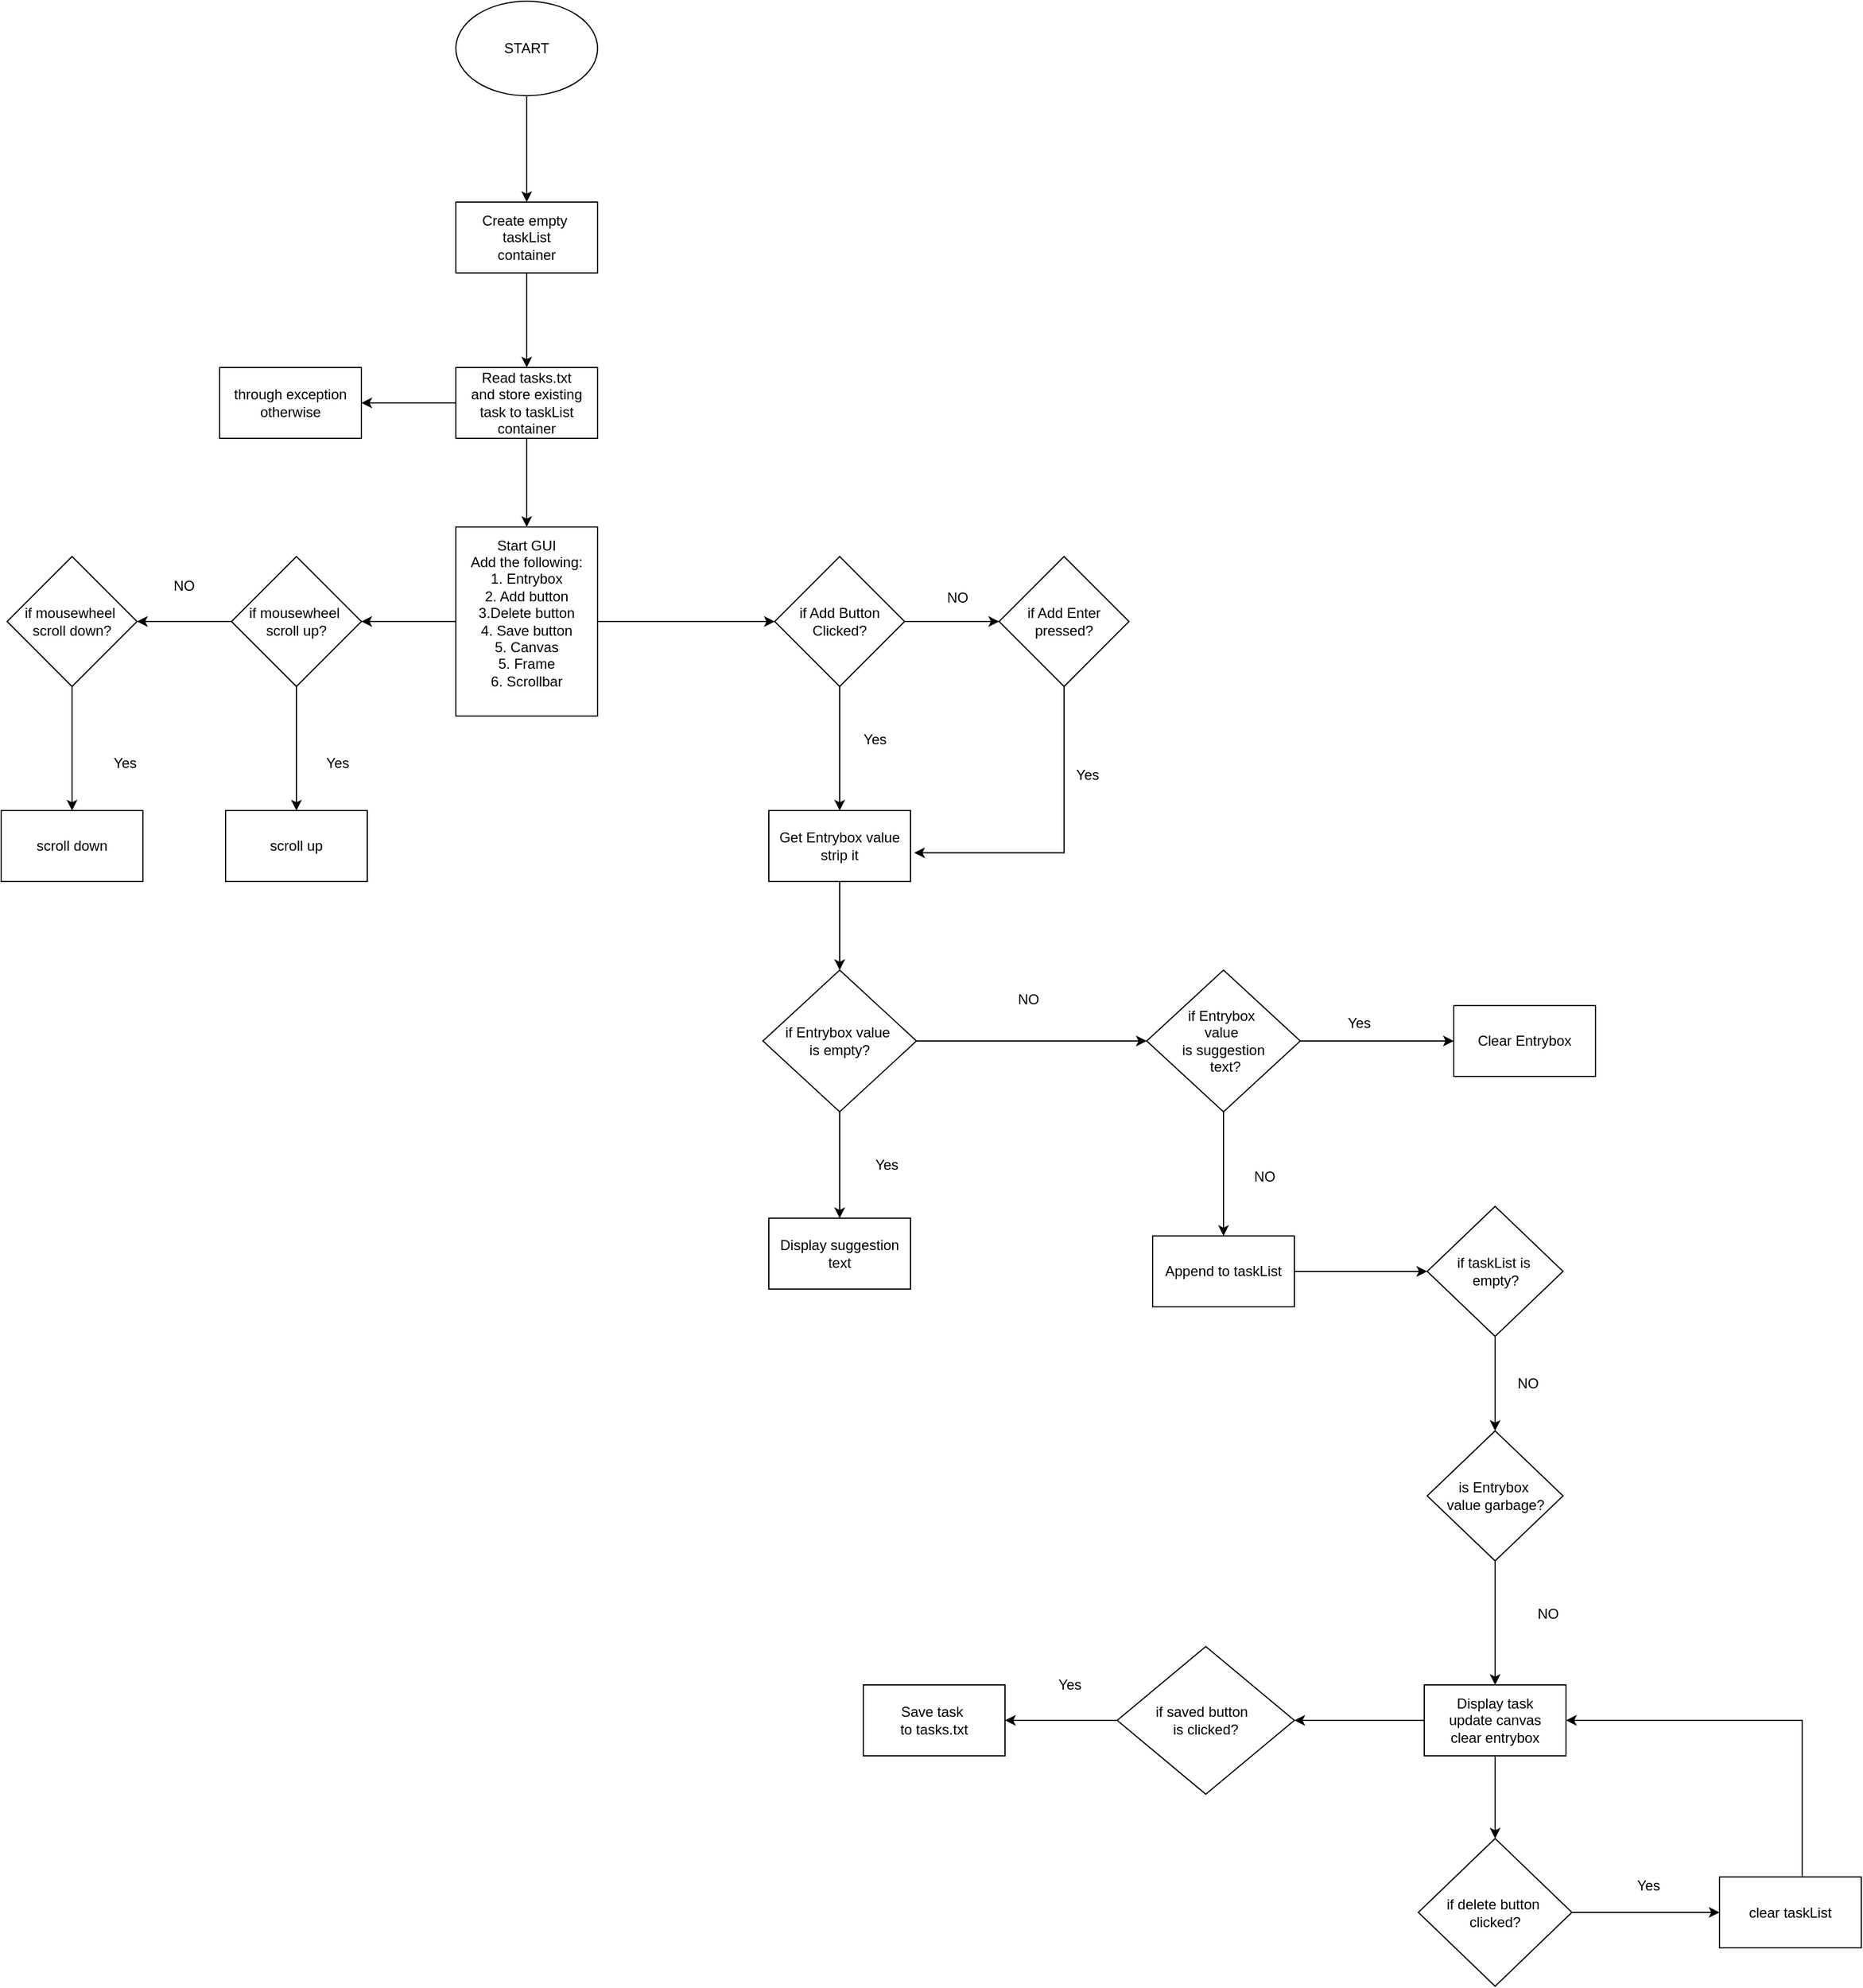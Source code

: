 <mxfile version="28.0.6">
  <diagram name="Page-1" id="t4jr2CazCHBSYipKXDP1">
    <mxGraphModel dx="2153" dy="648" grid="1" gridSize="10" guides="1" tooltips="1" connect="1" arrows="1" fold="1" page="1" pageScale="1" pageWidth="850" pageHeight="1100" math="0" shadow="0">
      <root>
        <mxCell id="0" />
        <mxCell id="1" parent="0" />
        <mxCell id="P6rrp62H0e0a-rnMEUG--3" value="" style="edgeStyle=orthogonalEdgeStyle;rounded=0;orthogonalLoop=1;jettySize=auto;html=1;" edge="1" parent="1" source="P6rrp62H0e0a-rnMEUG--1" target="P6rrp62H0e0a-rnMEUG--2">
          <mxGeometry relative="1" as="geometry" />
        </mxCell>
        <mxCell id="P6rrp62H0e0a-rnMEUG--1" value="START" style="ellipse;whiteSpace=wrap;html=1;" vertex="1" parent="1">
          <mxGeometry x="380" y="70" width="120" height="80" as="geometry" />
        </mxCell>
        <mxCell id="P6rrp62H0e0a-rnMEUG--5" value="" style="edgeStyle=orthogonalEdgeStyle;rounded=0;orthogonalLoop=1;jettySize=auto;html=1;" edge="1" parent="1" source="P6rrp62H0e0a-rnMEUG--2" target="P6rrp62H0e0a-rnMEUG--4">
          <mxGeometry relative="1" as="geometry" />
        </mxCell>
        <mxCell id="P6rrp62H0e0a-rnMEUG--2" value="Create empty&amp;nbsp;&lt;div&gt;taskList&lt;div&gt;container&lt;/div&gt;&lt;/div&gt;" style="whiteSpace=wrap;html=1;" vertex="1" parent="1">
          <mxGeometry x="380" y="240" width="120" height="60" as="geometry" />
        </mxCell>
        <mxCell id="P6rrp62H0e0a-rnMEUG--7" value="" style="edgeStyle=orthogonalEdgeStyle;rounded=0;orthogonalLoop=1;jettySize=auto;html=1;" edge="1" parent="1" source="P6rrp62H0e0a-rnMEUG--4" target="P6rrp62H0e0a-rnMEUG--6">
          <mxGeometry relative="1" as="geometry" />
        </mxCell>
        <mxCell id="P6rrp62H0e0a-rnMEUG--9" value="" style="edgeStyle=orthogonalEdgeStyle;rounded=0;orthogonalLoop=1;jettySize=auto;html=1;" edge="1" parent="1" source="P6rrp62H0e0a-rnMEUG--4" target="P6rrp62H0e0a-rnMEUG--8">
          <mxGeometry relative="1" as="geometry" />
        </mxCell>
        <mxCell id="P6rrp62H0e0a-rnMEUG--4" value="Read tasks.txt&lt;div&gt;and store existing task to&amp;nbsp;&lt;span style=&quot;background-color: transparent; color: light-dark(rgb(0, 0, 0), rgb(255, 255, 255));&quot;&gt;taskList&lt;/span&gt;&lt;/div&gt;&lt;div&gt;container&lt;/div&gt;" style="whiteSpace=wrap;html=1;" vertex="1" parent="1">
          <mxGeometry x="380" y="380" width="120" height="60" as="geometry" />
        </mxCell>
        <mxCell id="P6rrp62H0e0a-rnMEUG--6" value="through exception otherwise" style="whiteSpace=wrap;html=1;" vertex="1" parent="1">
          <mxGeometry x="180" y="380" width="120" height="60" as="geometry" />
        </mxCell>
        <mxCell id="P6rrp62H0e0a-rnMEUG--11" value="" style="edgeStyle=orthogonalEdgeStyle;rounded=0;orthogonalLoop=1;jettySize=auto;html=1;" edge="1" parent="1" source="P6rrp62H0e0a-rnMEUG--8" target="P6rrp62H0e0a-rnMEUG--10">
          <mxGeometry relative="1" as="geometry" />
        </mxCell>
        <mxCell id="P6rrp62H0e0a-rnMEUG--60" value="" style="edgeStyle=orthogonalEdgeStyle;rounded=0;orthogonalLoop=1;jettySize=auto;html=1;" edge="1" parent="1" source="P6rrp62H0e0a-rnMEUG--8" target="P6rrp62H0e0a-rnMEUG--59">
          <mxGeometry relative="1" as="geometry" />
        </mxCell>
        <mxCell id="P6rrp62H0e0a-rnMEUG--8" value="Start GUI&lt;div&gt;Add the following:&lt;/div&gt;&lt;div&gt;1. Entrybox&lt;/div&gt;&lt;div&gt;2. Add button&lt;/div&gt;&lt;div&gt;3.Delete button&lt;/div&gt;&lt;div&gt;4. Save button&lt;/div&gt;&lt;div&gt;5. Canvas&lt;/div&gt;&lt;div&gt;5. Frame&lt;/div&gt;&lt;div&gt;6. Scrollbar&lt;/div&gt;&lt;div&gt;&lt;br&gt;&lt;/div&gt;" style="whiteSpace=wrap;html=1;" vertex="1" parent="1">
          <mxGeometry x="380" y="515" width="120" height="160" as="geometry" />
        </mxCell>
        <mxCell id="P6rrp62H0e0a-rnMEUG--13" value="" style="edgeStyle=orthogonalEdgeStyle;rounded=0;orthogonalLoop=1;jettySize=auto;html=1;" edge="1" parent="1" source="P6rrp62H0e0a-rnMEUG--10" target="P6rrp62H0e0a-rnMEUG--12">
          <mxGeometry relative="1" as="geometry" />
        </mxCell>
        <mxCell id="P6rrp62H0e0a-rnMEUG--16" value="" style="edgeStyle=orthogonalEdgeStyle;rounded=0;orthogonalLoop=1;jettySize=auto;html=1;" edge="1" parent="1" source="P6rrp62H0e0a-rnMEUG--10" target="P6rrp62H0e0a-rnMEUG--15">
          <mxGeometry relative="1" as="geometry" />
        </mxCell>
        <mxCell id="P6rrp62H0e0a-rnMEUG--10" value="if Add Button Clicked?" style="rhombus;whiteSpace=wrap;html=1;" vertex="1" parent="1">
          <mxGeometry x="650" y="540" width="110" height="110" as="geometry" />
        </mxCell>
        <mxCell id="P6rrp62H0e0a-rnMEUG--12" value="if Add Enter pressed?" style="rhombus;whiteSpace=wrap;html=1;" vertex="1" parent="1">
          <mxGeometry x="840" y="540" width="110" height="110" as="geometry" />
        </mxCell>
        <mxCell id="P6rrp62H0e0a-rnMEUG--14" value="NO" style="text;html=1;align=center;verticalAlign=middle;whiteSpace=wrap;rounded=0;" vertex="1" parent="1">
          <mxGeometry x="775" y="560" width="60" height="30" as="geometry" />
        </mxCell>
        <mxCell id="P6rrp62H0e0a-rnMEUG--19" value="" style="edgeStyle=orthogonalEdgeStyle;rounded=0;orthogonalLoop=1;jettySize=auto;html=1;" edge="1" parent="1" source="P6rrp62H0e0a-rnMEUG--15" target="P6rrp62H0e0a-rnMEUG--18">
          <mxGeometry relative="1" as="geometry" />
        </mxCell>
        <mxCell id="P6rrp62H0e0a-rnMEUG--15" value="Get Entrybox value&lt;div&gt;strip it&lt;/div&gt;" style="whiteSpace=wrap;html=1;" vertex="1" parent="1">
          <mxGeometry x="645" y="755" width="120" height="60" as="geometry" />
        </mxCell>
        <mxCell id="P6rrp62H0e0a-rnMEUG--17" value="Yes" style="text;html=1;align=center;verticalAlign=middle;whiteSpace=wrap;rounded=0;" vertex="1" parent="1">
          <mxGeometry x="705" y="680" width="60" height="30" as="geometry" />
        </mxCell>
        <mxCell id="P6rrp62H0e0a-rnMEUG--21" value="" style="edgeStyle=orthogonalEdgeStyle;rounded=0;orthogonalLoop=1;jettySize=auto;html=1;" edge="1" parent="1" source="P6rrp62H0e0a-rnMEUG--18" target="P6rrp62H0e0a-rnMEUG--20">
          <mxGeometry relative="1" as="geometry" />
        </mxCell>
        <mxCell id="P6rrp62H0e0a-rnMEUG--30" value="" style="edgeStyle=orthogonalEdgeStyle;rounded=0;orthogonalLoop=1;jettySize=auto;html=1;" edge="1" parent="1" source="P6rrp62H0e0a-rnMEUG--18" target="P6rrp62H0e0a-rnMEUG--29">
          <mxGeometry relative="1" as="geometry" />
        </mxCell>
        <mxCell id="P6rrp62H0e0a-rnMEUG--18" value="if Entrybox value&amp;nbsp;&lt;div&gt;is empty?&lt;/div&gt;" style="rhombus;whiteSpace=wrap;html=1;" vertex="1" parent="1">
          <mxGeometry x="640" y="890" width="130" height="120" as="geometry" />
        </mxCell>
        <mxCell id="P6rrp62H0e0a-rnMEUG--20" value="Display suggestion text" style="whiteSpace=wrap;html=1;" vertex="1" parent="1">
          <mxGeometry x="645" y="1100" width="120" height="60" as="geometry" />
        </mxCell>
        <mxCell id="P6rrp62H0e0a-rnMEUG--22" style="edgeStyle=orthogonalEdgeStyle;rounded=0;orthogonalLoop=1;jettySize=auto;html=1;entryX=1.026;entryY=0.595;entryDx=0;entryDy=0;entryPerimeter=0;" edge="1" parent="1" source="P6rrp62H0e0a-rnMEUG--12" target="P6rrp62H0e0a-rnMEUG--15">
          <mxGeometry relative="1" as="geometry">
            <Array as="points">
              <mxPoint x="895" y="791" />
            </Array>
          </mxGeometry>
        </mxCell>
        <mxCell id="P6rrp62H0e0a-rnMEUG--23" value="Yes" style="text;html=1;align=center;verticalAlign=middle;whiteSpace=wrap;rounded=0;" vertex="1" parent="1">
          <mxGeometry x="885" y="710" width="60" height="30" as="geometry" />
        </mxCell>
        <mxCell id="P6rrp62H0e0a-rnMEUG--28" value="Yes" style="text;html=1;align=center;verticalAlign=middle;whiteSpace=wrap;rounded=0;" vertex="1" parent="1">
          <mxGeometry x="715" y="1040" width="60" height="30" as="geometry" />
        </mxCell>
        <mxCell id="P6rrp62H0e0a-rnMEUG--33" value="" style="edgeStyle=orthogonalEdgeStyle;rounded=0;orthogonalLoop=1;jettySize=auto;html=1;" edge="1" parent="1" source="P6rrp62H0e0a-rnMEUG--29" target="P6rrp62H0e0a-rnMEUG--32">
          <mxGeometry relative="1" as="geometry" />
        </mxCell>
        <mxCell id="P6rrp62H0e0a-rnMEUG--36" value="" style="edgeStyle=orthogonalEdgeStyle;rounded=0;orthogonalLoop=1;jettySize=auto;html=1;" edge="1" parent="1" source="P6rrp62H0e0a-rnMEUG--29" target="P6rrp62H0e0a-rnMEUG--35">
          <mxGeometry relative="1" as="geometry" />
        </mxCell>
        <mxCell id="P6rrp62H0e0a-rnMEUG--29" value="if Entrybox&amp;nbsp;&lt;div&gt;value&amp;nbsp;&lt;div&gt;is suggestion&lt;/div&gt;&lt;div&gt;&amp;nbsp;text?&lt;/div&gt;&lt;/div&gt;" style="rhombus;whiteSpace=wrap;html=1;" vertex="1" parent="1">
          <mxGeometry x="965" y="890" width="130" height="120" as="geometry" />
        </mxCell>
        <mxCell id="P6rrp62H0e0a-rnMEUG--31" value="NO" style="text;html=1;align=center;verticalAlign=middle;whiteSpace=wrap;rounded=0;" vertex="1" parent="1">
          <mxGeometry x="835" y="900" width="60" height="30" as="geometry" />
        </mxCell>
        <mxCell id="P6rrp62H0e0a-rnMEUG--39" value="" style="edgeStyle=orthogonalEdgeStyle;rounded=0;orthogonalLoop=1;jettySize=auto;html=1;" edge="1" parent="1" source="P6rrp62H0e0a-rnMEUG--32" target="P6rrp62H0e0a-rnMEUG--38">
          <mxGeometry relative="1" as="geometry" />
        </mxCell>
        <mxCell id="P6rrp62H0e0a-rnMEUG--32" value="Append to taskList" style="whiteSpace=wrap;html=1;" vertex="1" parent="1">
          <mxGeometry x="970" y="1115" width="120" height="60" as="geometry" />
        </mxCell>
        <mxCell id="P6rrp62H0e0a-rnMEUG--34" value="NO" style="text;html=1;align=center;verticalAlign=middle;whiteSpace=wrap;rounded=0;" vertex="1" parent="1">
          <mxGeometry x="1035" y="1050" width="60" height="30" as="geometry" />
        </mxCell>
        <mxCell id="P6rrp62H0e0a-rnMEUG--35" value="Clear Entrybox" style="whiteSpace=wrap;html=1;" vertex="1" parent="1">
          <mxGeometry x="1225" y="920" width="120" height="60" as="geometry" />
        </mxCell>
        <mxCell id="P6rrp62H0e0a-rnMEUG--37" value="Yes" style="text;html=1;align=center;verticalAlign=middle;whiteSpace=wrap;rounded=0;" vertex="1" parent="1">
          <mxGeometry x="1115" y="920" width="60" height="30" as="geometry" />
        </mxCell>
        <mxCell id="P6rrp62H0e0a-rnMEUG--41" value="" style="edgeStyle=orthogonalEdgeStyle;rounded=0;orthogonalLoop=1;jettySize=auto;html=1;" edge="1" parent="1" source="P6rrp62H0e0a-rnMEUG--38" target="P6rrp62H0e0a-rnMEUG--40">
          <mxGeometry relative="1" as="geometry" />
        </mxCell>
        <mxCell id="P6rrp62H0e0a-rnMEUG--38" value="if taskList is&amp;nbsp;&lt;div&gt;empty?&lt;/div&gt;" style="rhombus;whiteSpace=wrap;html=1;" vertex="1" parent="1">
          <mxGeometry x="1202.5" y="1090" width="115" height="110" as="geometry" />
        </mxCell>
        <mxCell id="P6rrp62H0e0a-rnMEUG--43" value="" style="edgeStyle=orthogonalEdgeStyle;rounded=0;orthogonalLoop=1;jettySize=auto;html=1;" edge="1" parent="1" source="P6rrp62H0e0a-rnMEUG--40" target="P6rrp62H0e0a-rnMEUG--42">
          <mxGeometry relative="1" as="geometry" />
        </mxCell>
        <mxCell id="P6rrp62H0e0a-rnMEUG--40" value="is Entrybox&amp;nbsp;&lt;div&gt;value garbage?&lt;/div&gt;" style="rhombus;whiteSpace=wrap;html=1;" vertex="1" parent="1">
          <mxGeometry x="1202.5" y="1280" width="115" height="110" as="geometry" />
        </mxCell>
        <mxCell id="P6rrp62H0e0a-rnMEUG--49" value="" style="edgeStyle=orthogonalEdgeStyle;rounded=0;orthogonalLoop=1;jettySize=auto;html=1;" edge="1" parent="1" source="P6rrp62H0e0a-rnMEUG--42" target="P6rrp62H0e0a-rnMEUG--48">
          <mxGeometry relative="1" as="geometry" />
        </mxCell>
        <mxCell id="P6rrp62H0e0a-rnMEUG--54" value="" style="edgeStyle=orthogonalEdgeStyle;rounded=0;orthogonalLoop=1;jettySize=auto;html=1;" edge="1" parent="1" source="P6rrp62H0e0a-rnMEUG--42" target="P6rrp62H0e0a-rnMEUG--53">
          <mxGeometry relative="1" as="geometry" />
        </mxCell>
        <mxCell id="P6rrp62H0e0a-rnMEUG--42" value="Display task&lt;div&gt;update canvas&lt;/div&gt;&lt;div&gt;clear entrybox&lt;/div&gt;" style="whiteSpace=wrap;html=1;" vertex="1" parent="1">
          <mxGeometry x="1200" y="1495" width="120" height="60" as="geometry" />
        </mxCell>
        <mxCell id="P6rrp62H0e0a-rnMEUG--46" value="NO" style="text;html=1;align=center;verticalAlign=middle;whiteSpace=wrap;rounded=0;" vertex="1" parent="1">
          <mxGeometry x="1257.5" y="1225" width="60" height="30" as="geometry" />
        </mxCell>
        <mxCell id="P6rrp62H0e0a-rnMEUG--47" value="NO" style="text;html=1;align=center;verticalAlign=middle;whiteSpace=wrap;rounded=0;" vertex="1" parent="1">
          <mxGeometry x="1275" y="1420" width="60" height="30" as="geometry" />
        </mxCell>
        <mxCell id="P6rrp62H0e0a-rnMEUG--51" value="" style="edgeStyle=orthogonalEdgeStyle;rounded=0;orthogonalLoop=1;jettySize=auto;html=1;" edge="1" parent="1" source="P6rrp62H0e0a-rnMEUG--48" target="P6rrp62H0e0a-rnMEUG--50">
          <mxGeometry relative="1" as="geometry" />
        </mxCell>
        <mxCell id="P6rrp62H0e0a-rnMEUG--48" value="if saved button&amp;nbsp;&amp;nbsp;&lt;div&gt;i&lt;span style=&quot;background-color: transparent; color: light-dark(rgb(0, 0, 0), rgb(255, 255, 255));&quot;&gt;s clicked?&lt;/span&gt;&lt;/div&gt;" style="rhombus;whiteSpace=wrap;html=1;" vertex="1" parent="1">
          <mxGeometry x="940" y="1462.5" width="150" height="125" as="geometry" />
        </mxCell>
        <mxCell id="P6rrp62H0e0a-rnMEUG--50" value="Save task&amp;nbsp;&lt;div&gt;to tasks.txt&lt;/div&gt;" style="whiteSpace=wrap;html=1;" vertex="1" parent="1">
          <mxGeometry x="725" y="1495" width="120" height="60" as="geometry" />
        </mxCell>
        <mxCell id="P6rrp62H0e0a-rnMEUG--52" value="Yes" style="text;html=1;align=center;verticalAlign=middle;whiteSpace=wrap;rounded=0;" vertex="1" parent="1">
          <mxGeometry x="870" y="1470" width="60" height="50" as="geometry" />
        </mxCell>
        <mxCell id="P6rrp62H0e0a-rnMEUG--56" value="" style="edgeStyle=orthogonalEdgeStyle;rounded=0;orthogonalLoop=1;jettySize=auto;html=1;" edge="1" parent="1" source="P6rrp62H0e0a-rnMEUG--53" target="P6rrp62H0e0a-rnMEUG--55">
          <mxGeometry relative="1" as="geometry" />
        </mxCell>
        <mxCell id="P6rrp62H0e0a-rnMEUG--53" value="if delete button&amp;nbsp;&lt;div&gt;clicked?&lt;/div&gt;" style="rhombus;whiteSpace=wrap;html=1;" vertex="1" parent="1">
          <mxGeometry x="1195" y="1625" width="130" height="125" as="geometry" />
        </mxCell>
        <mxCell id="P6rrp62H0e0a-rnMEUG--57" style="edgeStyle=orthogonalEdgeStyle;rounded=0;orthogonalLoop=1;jettySize=auto;html=1;entryX=1;entryY=0.5;entryDx=0;entryDy=0;" edge="1" parent="1" source="P6rrp62H0e0a-rnMEUG--55" target="P6rrp62H0e0a-rnMEUG--42">
          <mxGeometry relative="1" as="geometry">
            <Array as="points">
              <mxPoint x="1520" y="1525" />
            </Array>
          </mxGeometry>
        </mxCell>
        <mxCell id="P6rrp62H0e0a-rnMEUG--55" value="clear taskList" style="whiteSpace=wrap;html=1;" vertex="1" parent="1">
          <mxGeometry x="1450" y="1657.5" width="120" height="60" as="geometry" />
        </mxCell>
        <mxCell id="P6rrp62H0e0a-rnMEUG--58" value="Yes" style="text;html=1;align=center;verticalAlign=middle;whiteSpace=wrap;rounded=0;" vertex="1" parent="1">
          <mxGeometry x="1360" y="1640" width="60" height="50" as="geometry" />
        </mxCell>
        <mxCell id="P6rrp62H0e0a-rnMEUG--62" value="" style="edgeStyle=orthogonalEdgeStyle;rounded=0;orthogonalLoop=1;jettySize=auto;html=1;" edge="1" parent="1" source="P6rrp62H0e0a-rnMEUG--59" target="P6rrp62H0e0a-rnMEUG--61">
          <mxGeometry relative="1" as="geometry" />
        </mxCell>
        <mxCell id="P6rrp62H0e0a-rnMEUG--70" value="" style="edgeStyle=orthogonalEdgeStyle;rounded=0;orthogonalLoop=1;jettySize=auto;html=1;" edge="1" parent="1" source="P6rrp62H0e0a-rnMEUG--59" target="P6rrp62H0e0a-rnMEUG--69">
          <mxGeometry relative="1" as="geometry" />
        </mxCell>
        <mxCell id="P6rrp62H0e0a-rnMEUG--59" value="if mousewheel&amp;nbsp; scroll up?" style="rhombus;whiteSpace=wrap;html=1;" vertex="1" parent="1">
          <mxGeometry x="190" y="540" width="110" height="110" as="geometry" />
        </mxCell>
        <mxCell id="P6rrp62H0e0a-rnMEUG--61" value="scroll up" style="whiteSpace=wrap;html=1;" vertex="1" parent="1">
          <mxGeometry x="185" y="755" width="120" height="60" as="geometry" />
        </mxCell>
        <mxCell id="P6rrp62H0e0a-rnMEUG--63" value="scroll down" style="whiteSpace=wrap;html=1;" vertex="1" parent="1">
          <mxGeometry x="-5" y="755" width="120" height="60" as="geometry" />
        </mxCell>
        <mxCell id="P6rrp62H0e0a-rnMEUG--66" value="Yes" style="text;html=1;align=center;verticalAlign=middle;whiteSpace=wrap;rounded=0;" vertex="1" parent="1">
          <mxGeometry x="250" y="700" width="60" height="30" as="geometry" />
        </mxCell>
        <mxCell id="P6rrp62H0e0a-rnMEUG--71" value="" style="edgeStyle=orthogonalEdgeStyle;rounded=0;orthogonalLoop=1;jettySize=auto;html=1;" edge="1" parent="1" source="P6rrp62H0e0a-rnMEUG--69" target="P6rrp62H0e0a-rnMEUG--63">
          <mxGeometry relative="1" as="geometry" />
        </mxCell>
        <mxCell id="P6rrp62H0e0a-rnMEUG--69" value="if mousewheel&amp;nbsp; scroll down?" style="rhombus;whiteSpace=wrap;html=1;" vertex="1" parent="1">
          <mxGeometry y="540" width="110" height="110" as="geometry" />
        </mxCell>
        <mxCell id="P6rrp62H0e0a-rnMEUG--72" value="Yes" style="text;html=1;align=center;verticalAlign=middle;whiteSpace=wrap;rounded=0;" vertex="1" parent="1">
          <mxGeometry x="70" y="700" width="60" height="30" as="geometry" />
        </mxCell>
        <mxCell id="P6rrp62H0e0a-rnMEUG--73" value="NO" style="text;html=1;align=center;verticalAlign=middle;whiteSpace=wrap;rounded=0;" vertex="1" parent="1">
          <mxGeometry x="120" y="550" width="60" height="30" as="geometry" />
        </mxCell>
      </root>
    </mxGraphModel>
  </diagram>
</mxfile>

